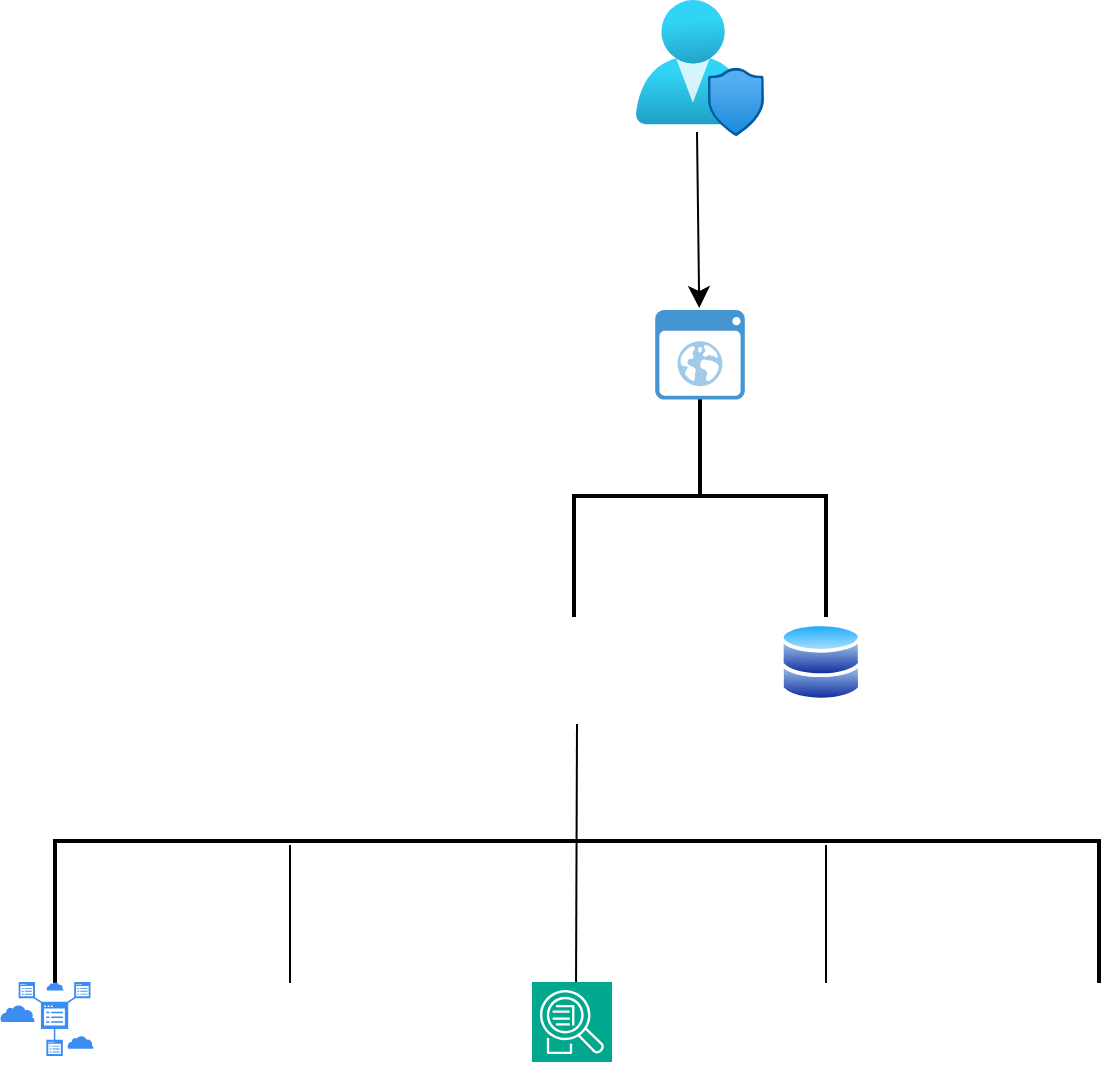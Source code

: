 <mxfile version="24.7.17">
  <diagram name="Page-1" id="3jQ6PRLKA-HxieFReGls">
    <mxGraphModel dx="1197" dy="829" grid="0" gridSize="10" guides="1" tooltips="1" connect="1" arrows="1" fold="1" page="0" pageScale="1" pageWidth="850" pageHeight="1100" math="0" shadow="0">
      <root>
        <mxCell id="0" />
        <mxCell id="1" parent="0" />
        <mxCell id="J_XzyRFfxgXy9JG0zXE4-11" value="" style="image;aspect=fixed;html=1;points=[];align=center;fontSize=12;image=img/lib/azure2/management_governance/User_Privacy.svg;" vertex="1" parent="1">
          <mxGeometry x="-5" y="-309" width="64" height="68" as="geometry" />
        </mxCell>
        <mxCell id="J_XzyRFfxgXy9JG0zXE4-14" value="" style="endArrow=classic;html=1;rounded=0;fontSize=12;startSize=8;endSize=8;curved=1;" edge="1" parent="1">
          <mxGeometry width="50" height="50" relative="1" as="geometry">
            <mxPoint x="25.5" y="-243" as="sourcePoint" />
            <mxPoint x="26.619" y="-155" as="targetPoint" />
          </mxGeometry>
        </mxCell>
        <mxCell id="J_XzyRFfxgXy9JG0zXE4-22" value="" style="strokeWidth=2;html=1;shape=mxgraph.flowchart.annotation_2;align=left;labelPosition=right;pointerEvents=1;rotation=90;" vertex="1" parent="1">
          <mxGeometry x="-33.5" y="-124" width="121" height="126" as="geometry" />
        </mxCell>
        <mxCell id="J_XzyRFfxgXy9JG0zXE4-34" value="" style="image;aspect=fixed;perimeter=ellipsePerimeter;html=1;align=center;shadow=0;dashed=0;spacingTop=3;image=img/lib/active_directory/databases.svg;" vertex="1" parent="1">
          <mxGeometry x="67" y="2" width="40.82" height="40" as="geometry" />
        </mxCell>
        <mxCell id="J_XzyRFfxgXy9JG0zXE4-41" value="" style="shape=image;html=1;verticalAlign=top;verticalLabelPosition=bottom;labelBackgroundColor=#ffffff;imageAspect=0;aspect=fixed;image=https://cdn0.iconfinder.com/data/icons/job-seeker/256/target_job_seeker_employee_unemployee_work-128.png" vertex="1" parent="1">
          <mxGeometry x="-64" y="-6" width="59" height="59" as="geometry" />
        </mxCell>
        <mxCell id="J_XzyRFfxgXy9JG0zXE4-42" value="" style="shadow=0;dashed=0;html=1;strokeColor=none;fillColor=#4495D1;labelPosition=center;verticalLabelPosition=bottom;verticalAlign=top;align=center;outlineConnect=0;shape=mxgraph.veeam.2d.web_ui;" vertex="1" parent="1">
          <mxGeometry x="4.6" y="-154" width="44.8" height="44.8" as="geometry" />
        </mxCell>
        <mxCell id="J_XzyRFfxgXy9JG0zXE4-44" style="edgeStyle=none;curved=1;rounded=0;orthogonalLoop=1;jettySize=auto;html=1;exitX=0.5;exitY=1;exitDx=0;exitDy=0;fontSize=12;startSize=8;endSize=8;" edge="1" parent="1" source="J_XzyRFfxgXy9JG0zXE4-34" target="J_XzyRFfxgXy9JG0zXE4-34">
          <mxGeometry relative="1" as="geometry" />
        </mxCell>
        <mxCell id="J_XzyRFfxgXy9JG0zXE4-46" value="" style="strokeWidth=2;html=1;shape=mxgraph.flowchart.annotation_1;align=left;pointerEvents=1;rotation=90;" vertex="1" parent="1">
          <mxGeometry x="-70" y="-114" width="71" height="522" as="geometry" />
        </mxCell>
        <mxCell id="J_XzyRFfxgXy9JG0zXE4-49" value="" style="shape=partialRectangle;whiteSpace=wrap;html=1;top=0;bottom=0;fillColor=none;" vertex="1" parent="1">
          <mxGeometry x="-178" y="114" width="268" height="68" as="geometry" />
        </mxCell>
        <mxCell id="J_XzyRFfxgXy9JG0zXE4-50" value="" style="endArrow=none;html=1;rounded=0;fontSize=12;startSize=8;endSize=8;curved=1;entryX=0.5;entryY=1;entryDx=0;entryDy=0;" edge="1" parent="1" target="J_XzyRFfxgXy9JG0zXE4-41">
          <mxGeometry width="50" height="50" relative="1" as="geometry">
            <mxPoint x="-35" y="187" as="sourcePoint" />
            <mxPoint x="-33.5" y="114" as="targetPoint" />
          </mxGeometry>
        </mxCell>
        <mxCell id="J_XzyRFfxgXy9JG0zXE4-63" value="" style="sketch=0;html=1;aspect=fixed;strokeColor=none;shadow=0;fillColor=#3B8DF1;verticalAlign=top;labelPosition=center;verticalLabelPosition=bottom;shape=mxgraph.gcp2.cloud_information" vertex="1" parent="1">
          <mxGeometry x="-323" y="182" width="46.84" height="37" as="geometry" />
        </mxCell>
        <mxCell id="J_XzyRFfxgXy9JG0zXE4-67" value="" style="sketch=0;points=[[0,0,0],[0.25,0,0],[0.5,0,0],[0.75,0,0],[1,0,0],[0,1,0],[0.25,1,0],[0.5,1,0],[0.75,1,0],[1,1,0],[0,0.25,0],[0,0.5,0],[0,0.75,0],[1,0.25,0],[1,0.5,0],[1,0.75,0]];outlineConnect=0;fontColor=#232F3E;fillColor=#01A88D;strokeColor=#ffffff;dashed=0;verticalLabelPosition=bottom;verticalAlign=top;align=center;html=1;fontSize=12;fontStyle=0;aspect=fixed;shape=mxgraph.aws4.resourceIcon;resIcon=mxgraph.aws4.application_discovery_service;" vertex="1" parent="1">
          <mxGeometry x="-57" y="182" width="40" height="40" as="geometry" />
        </mxCell>
      </root>
    </mxGraphModel>
  </diagram>
</mxfile>
